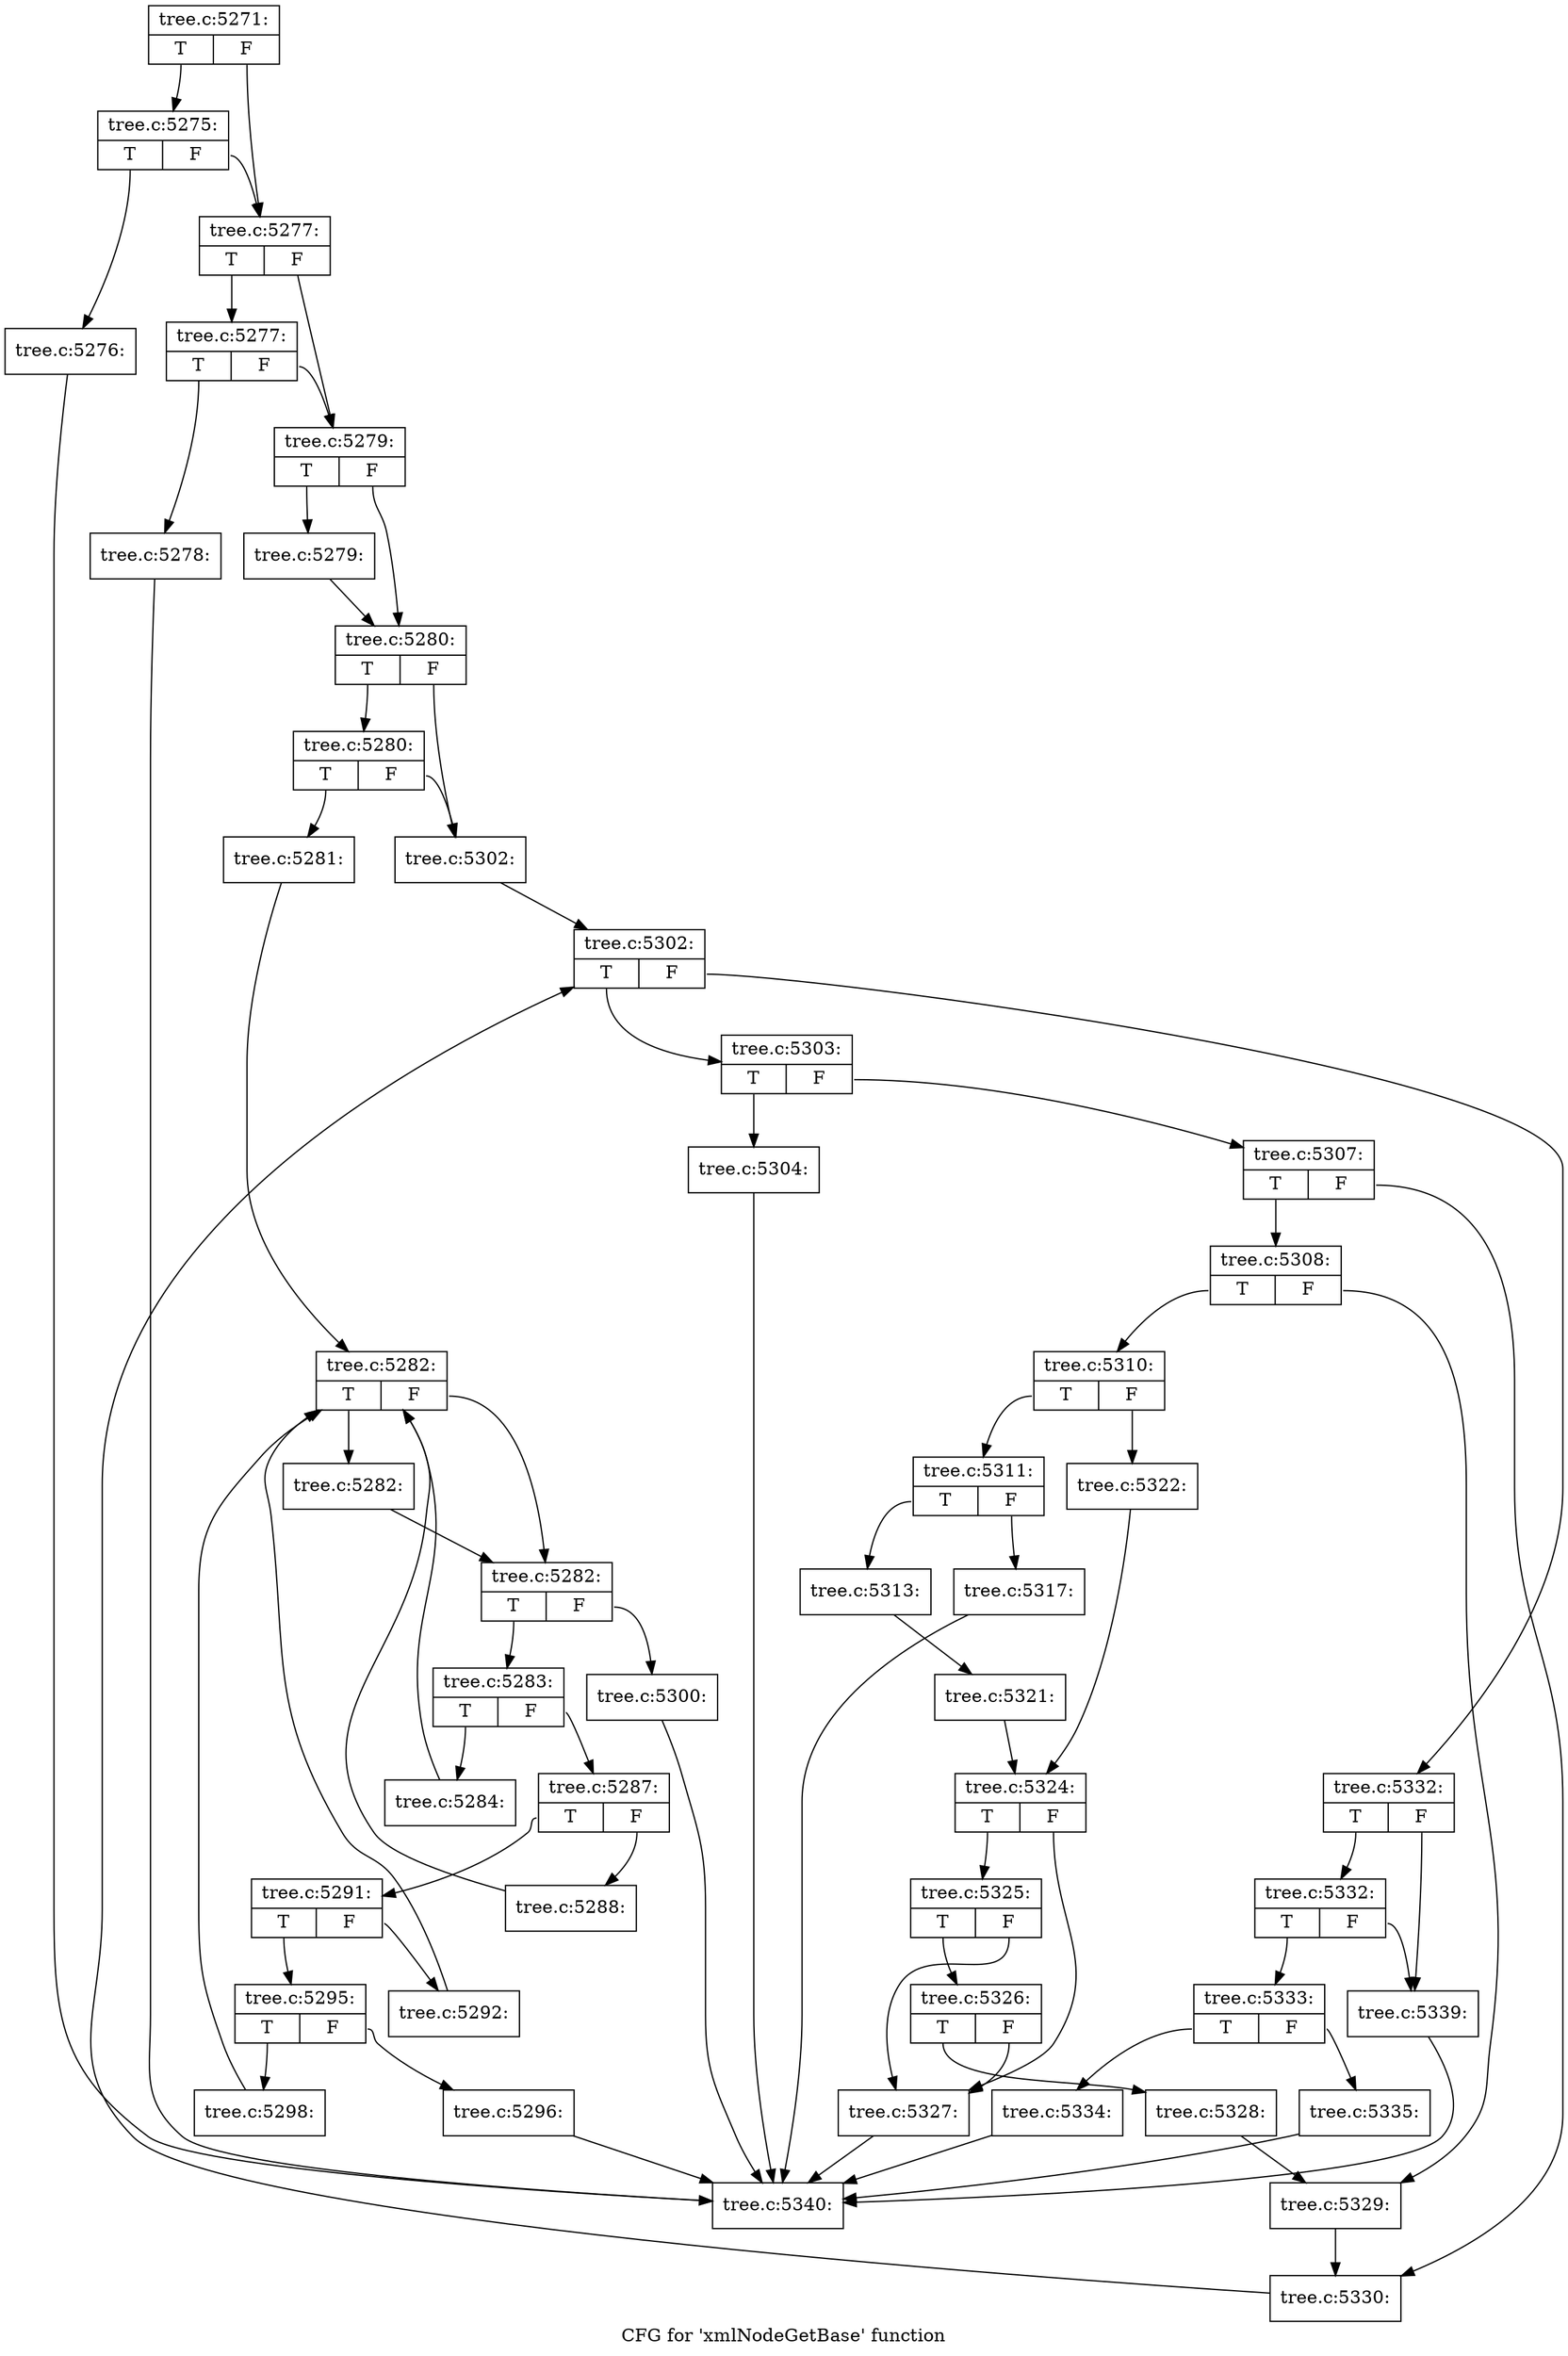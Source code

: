 digraph "CFG for 'xmlNodeGetBase' function" {
	label="CFG for 'xmlNodeGetBase' function";

	Node0x55ad0baf3750 [shape=record,label="{tree.c:5271:|{<s0>T|<s1>F}}"];
	Node0x55ad0baf3750:s0 -> Node0x55ad0bc8a120;
	Node0x55ad0baf3750:s1 -> Node0x55ad0bc8a0d0;
	Node0x55ad0bc8a120 [shape=record,label="{tree.c:5275:|{<s0>T|<s1>F}}"];
	Node0x55ad0bc8a120:s0 -> Node0x55ad0bc8a080;
	Node0x55ad0bc8a120:s1 -> Node0x55ad0bc8a0d0;
	Node0x55ad0bc8a080 [shape=record,label="{tree.c:5276:}"];
	Node0x55ad0bc8a080 -> Node0x55ad0bc82800;
	Node0x55ad0bc8a0d0 [shape=record,label="{tree.c:5277:|{<s0>T|<s1>F}}"];
	Node0x55ad0bc8a0d0:s0 -> Node0x55ad0bc8a880;
	Node0x55ad0bc8a0d0:s1 -> Node0x55ad0bc8a830;
	Node0x55ad0bc8a880 [shape=record,label="{tree.c:5277:|{<s0>T|<s1>F}}"];
	Node0x55ad0bc8a880:s0 -> Node0x55ad0bc8a7e0;
	Node0x55ad0bc8a880:s1 -> Node0x55ad0bc8a830;
	Node0x55ad0bc8a7e0 [shape=record,label="{tree.c:5278:}"];
	Node0x55ad0bc8a7e0 -> Node0x55ad0bc82800;
	Node0x55ad0bc8a830 [shape=record,label="{tree.c:5279:|{<s0>T|<s1>F}}"];
	Node0x55ad0bc8a830:s0 -> Node0x55ad0bc8afd0;
	Node0x55ad0bc8a830:s1 -> Node0x55ad0bc8b020;
	Node0x55ad0bc8afd0 [shape=record,label="{tree.c:5279:}"];
	Node0x55ad0bc8afd0 -> Node0x55ad0bc8b020;
	Node0x55ad0bc8b020 [shape=record,label="{tree.c:5280:|{<s0>T|<s1>F}}"];
	Node0x55ad0bc8b020:s0 -> Node0x55ad0bc8b640;
	Node0x55ad0bc8b020:s1 -> Node0x55ad0bc8b5f0;
	Node0x55ad0bc8b640 [shape=record,label="{tree.c:5280:|{<s0>T|<s1>F}}"];
	Node0x55ad0bc8b640:s0 -> Node0x55ad0bc8b5a0;
	Node0x55ad0bc8b640:s1 -> Node0x55ad0bc8b5f0;
	Node0x55ad0bc8b5a0 [shape=record,label="{tree.c:5281:}"];
	Node0x55ad0bc8b5a0 -> Node0x55ad0bc8bdf0;
	Node0x55ad0bc8bdf0 [shape=record,label="{tree.c:5282:|{<s0>T|<s1>F}}"];
	Node0x55ad0bc8bdf0:s0 -> Node0x55ad0bc8c0e0;
	Node0x55ad0bc8bdf0:s1 -> Node0x55ad0bc8c090;
	Node0x55ad0bc8c0e0 [shape=record,label="{tree.c:5282:}"];
	Node0x55ad0bc8c0e0 -> Node0x55ad0bc8c090;
	Node0x55ad0bc8c090 [shape=record,label="{tree.c:5282:|{<s0>T|<s1>F}}"];
	Node0x55ad0bc8c090:s0 -> Node0x55ad0bc8c6b0;
	Node0x55ad0bc8c090:s1 -> Node0x55ad0bc8c010;
	Node0x55ad0bc8c6b0 [shape=record,label="{tree.c:5283:|{<s0>T|<s1>F}}"];
	Node0x55ad0bc8c6b0:s0 -> Node0x55ad0bc8c860;
	Node0x55ad0bc8c6b0:s1 -> Node0x55ad0bc8c8b0;
	Node0x55ad0bc8c860 [shape=record,label="{tree.c:5284:}"];
	Node0x55ad0bc8c860 -> Node0x55ad0bc8bdf0;
	Node0x55ad0bc8c8b0 [shape=record,label="{tree.c:5287:|{<s0>T|<s1>F}}"];
	Node0x55ad0bc8c8b0:s0 -> Node0x55ad0bc8d0f0;
	Node0x55ad0bc8c8b0:s1 -> Node0x55ad0bc8d0a0;
	Node0x55ad0bc8d0a0 [shape=record,label="{tree.c:5288:}"];
	Node0x55ad0bc8d0a0 -> Node0x55ad0bc8bdf0;
	Node0x55ad0bc8d0f0 [shape=record,label="{tree.c:5291:|{<s0>T|<s1>F}}"];
	Node0x55ad0bc8d0f0:s0 -> Node0x55ad0bc8e080;
	Node0x55ad0bc8d0f0:s1 -> Node0x55ad0bc8e030;
	Node0x55ad0bc8e030 [shape=record,label="{tree.c:5292:}"];
	Node0x55ad0bc8e030 -> Node0x55ad0bc8bdf0;
	Node0x55ad0bc8e080 [shape=record,label="{tree.c:5295:|{<s0>T|<s1>F}}"];
	Node0x55ad0bc8e080:s0 -> Node0x55ad0bc8ef70;
	Node0x55ad0bc8e080:s1 -> Node0x55ad0bc8ef20;
	Node0x55ad0bc8ef20 [shape=record,label="{tree.c:5296:}"];
	Node0x55ad0bc8ef20 -> Node0x55ad0bc82800;
	Node0x55ad0bc8ef70 [shape=record,label="{tree.c:5298:}"];
	Node0x55ad0bc8ef70 -> Node0x55ad0bc8bdf0;
	Node0x55ad0bc8c010 [shape=record,label="{tree.c:5300:}"];
	Node0x55ad0bc8c010 -> Node0x55ad0bc82800;
	Node0x55ad0bc8b5f0 [shape=record,label="{tree.c:5302:}"];
	Node0x55ad0bc8b5f0 -> Node0x55ad0bc90070;
	Node0x55ad0bc90070 [shape=record,label="{tree.c:5302:|{<s0>T|<s1>F}}"];
	Node0x55ad0bc90070:s0 -> Node0x55ad0bc90470;
	Node0x55ad0bc90070:s1 -> Node0x55ad0bc90290;
	Node0x55ad0bc90470 [shape=record,label="{tree.c:5303:|{<s0>T|<s1>F}}"];
	Node0x55ad0bc90470:s0 -> Node0x55ad0bc90590;
	Node0x55ad0bc90470:s1 -> Node0x55ad0bc905e0;
	Node0x55ad0bc90590 [shape=record,label="{tree.c:5304:}"];
	Node0x55ad0bc90590 -> Node0x55ad0bc82800;
	Node0x55ad0bc905e0 [shape=record,label="{tree.c:5307:|{<s0>T|<s1>F}}"];
	Node0x55ad0bc905e0:s0 -> Node0x55ad0bc911e0;
	Node0x55ad0bc905e0:s1 -> Node0x55ad0bc91230;
	Node0x55ad0bc911e0 [shape=record,label="{tree.c:5308:|{<s0>T|<s1>F}}"];
	Node0x55ad0bc911e0:s0 -> Node0x55ad0bc919b0;
	Node0x55ad0bc911e0:s1 -> Node0x55ad0bc91a00;
	Node0x55ad0bc919b0 [shape=record,label="{tree.c:5310:|{<s0>T|<s1>F}}"];
	Node0x55ad0bc919b0:s0 -> Node0x55ad0bc91dc0;
	Node0x55ad0bc919b0:s1 -> Node0x55ad0bc91e60;
	Node0x55ad0bc91dc0 [shape=record,label="{tree.c:5311:|{<s0>T|<s1>F}}"];
	Node0x55ad0bc91dc0:s0 -> Node0x55ad0bc926b0;
	Node0x55ad0bc91dc0:s1 -> Node0x55ad0bc92750;
	Node0x55ad0bc926b0 [shape=record,label="{tree.c:5313:}"];
	Node0x55ad0bc926b0 -> Node0x55ad0bc92700;
	Node0x55ad0bc92750 [shape=record,label="{tree.c:5317:}"];
	Node0x55ad0bc92750 -> Node0x55ad0bc82800;
	Node0x55ad0bc92700 [shape=record,label="{tree.c:5321:}"];
	Node0x55ad0bc92700 -> Node0x55ad0bc91e10;
	Node0x55ad0bc91e60 [shape=record,label="{tree.c:5322:}"];
	Node0x55ad0bc91e60 -> Node0x55ad0bc91e10;
	Node0x55ad0bc91e10 [shape=record,label="{tree.c:5324:|{<s0>T|<s1>F}}"];
	Node0x55ad0bc91e10:s0 -> Node0x55ad0bc939d0;
	Node0x55ad0bc91e10:s1 -> Node0x55ad0bc938b0;
	Node0x55ad0bc939d0 [shape=record,label="{tree.c:5325:|{<s0>T|<s1>F}}"];
	Node0x55ad0bc939d0:s0 -> Node0x55ad0bc93950;
	Node0x55ad0bc939d0:s1 -> Node0x55ad0bc938b0;
	Node0x55ad0bc93950 [shape=record,label="{tree.c:5326:|{<s0>T|<s1>F}}"];
	Node0x55ad0bc93950:s0 -> Node0x55ad0bc93900;
	Node0x55ad0bc93950:s1 -> Node0x55ad0bc938b0;
	Node0x55ad0bc938b0 [shape=record,label="{tree.c:5327:}"];
	Node0x55ad0bc938b0 -> Node0x55ad0bc82800;
	Node0x55ad0bc93900 [shape=record,label="{tree.c:5328:}"];
	Node0x55ad0bc93900 -> Node0x55ad0bc91a00;
	Node0x55ad0bc91a00 [shape=record,label="{tree.c:5329:}"];
	Node0x55ad0bc91a00 -> Node0x55ad0bc91230;
	Node0x55ad0bc91230 [shape=record,label="{tree.c:5330:}"];
	Node0x55ad0bc91230 -> Node0x55ad0bc90070;
	Node0x55ad0bc90290 [shape=record,label="{tree.c:5332:|{<s0>T|<s1>F}}"];
	Node0x55ad0bc90290:s0 -> Node0x55ad0bc950e0;
	Node0x55ad0bc90290:s1 -> Node0x55ad0bc95090;
	Node0x55ad0bc950e0 [shape=record,label="{tree.c:5332:|{<s0>T|<s1>F}}"];
	Node0x55ad0bc950e0:s0 -> Node0x55ad0bc95040;
	Node0x55ad0bc950e0:s1 -> Node0x55ad0bc95090;
	Node0x55ad0bc95040 [shape=record,label="{tree.c:5333:|{<s0>T|<s1>F}}"];
	Node0x55ad0bc95040:s0 -> Node0x55ad0bc95800;
	Node0x55ad0bc95040:s1 -> Node0x55ad0bc95850;
	Node0x55ad0bc95800 [shape=record,label="{tree.c:5334:}"];
	Node0x55ad0bc95800 -> Node0x55ad0bc82800;
	Node0x55ad0bc95850 [shape=record,label="{tree.c:5335:}"];
	Node0x55ad0bc95850 -> Node0x55ad0bc82800;
	Node0x55ad0bc95090 [shape=record,label="{tree.c:5339:}"];
	Node0x55ad0bc95090 -> Node0x55ad0bc82800;
	Node0x55ad0bc82800 [shape=record,label="{tree.c:5340:}"];
}
